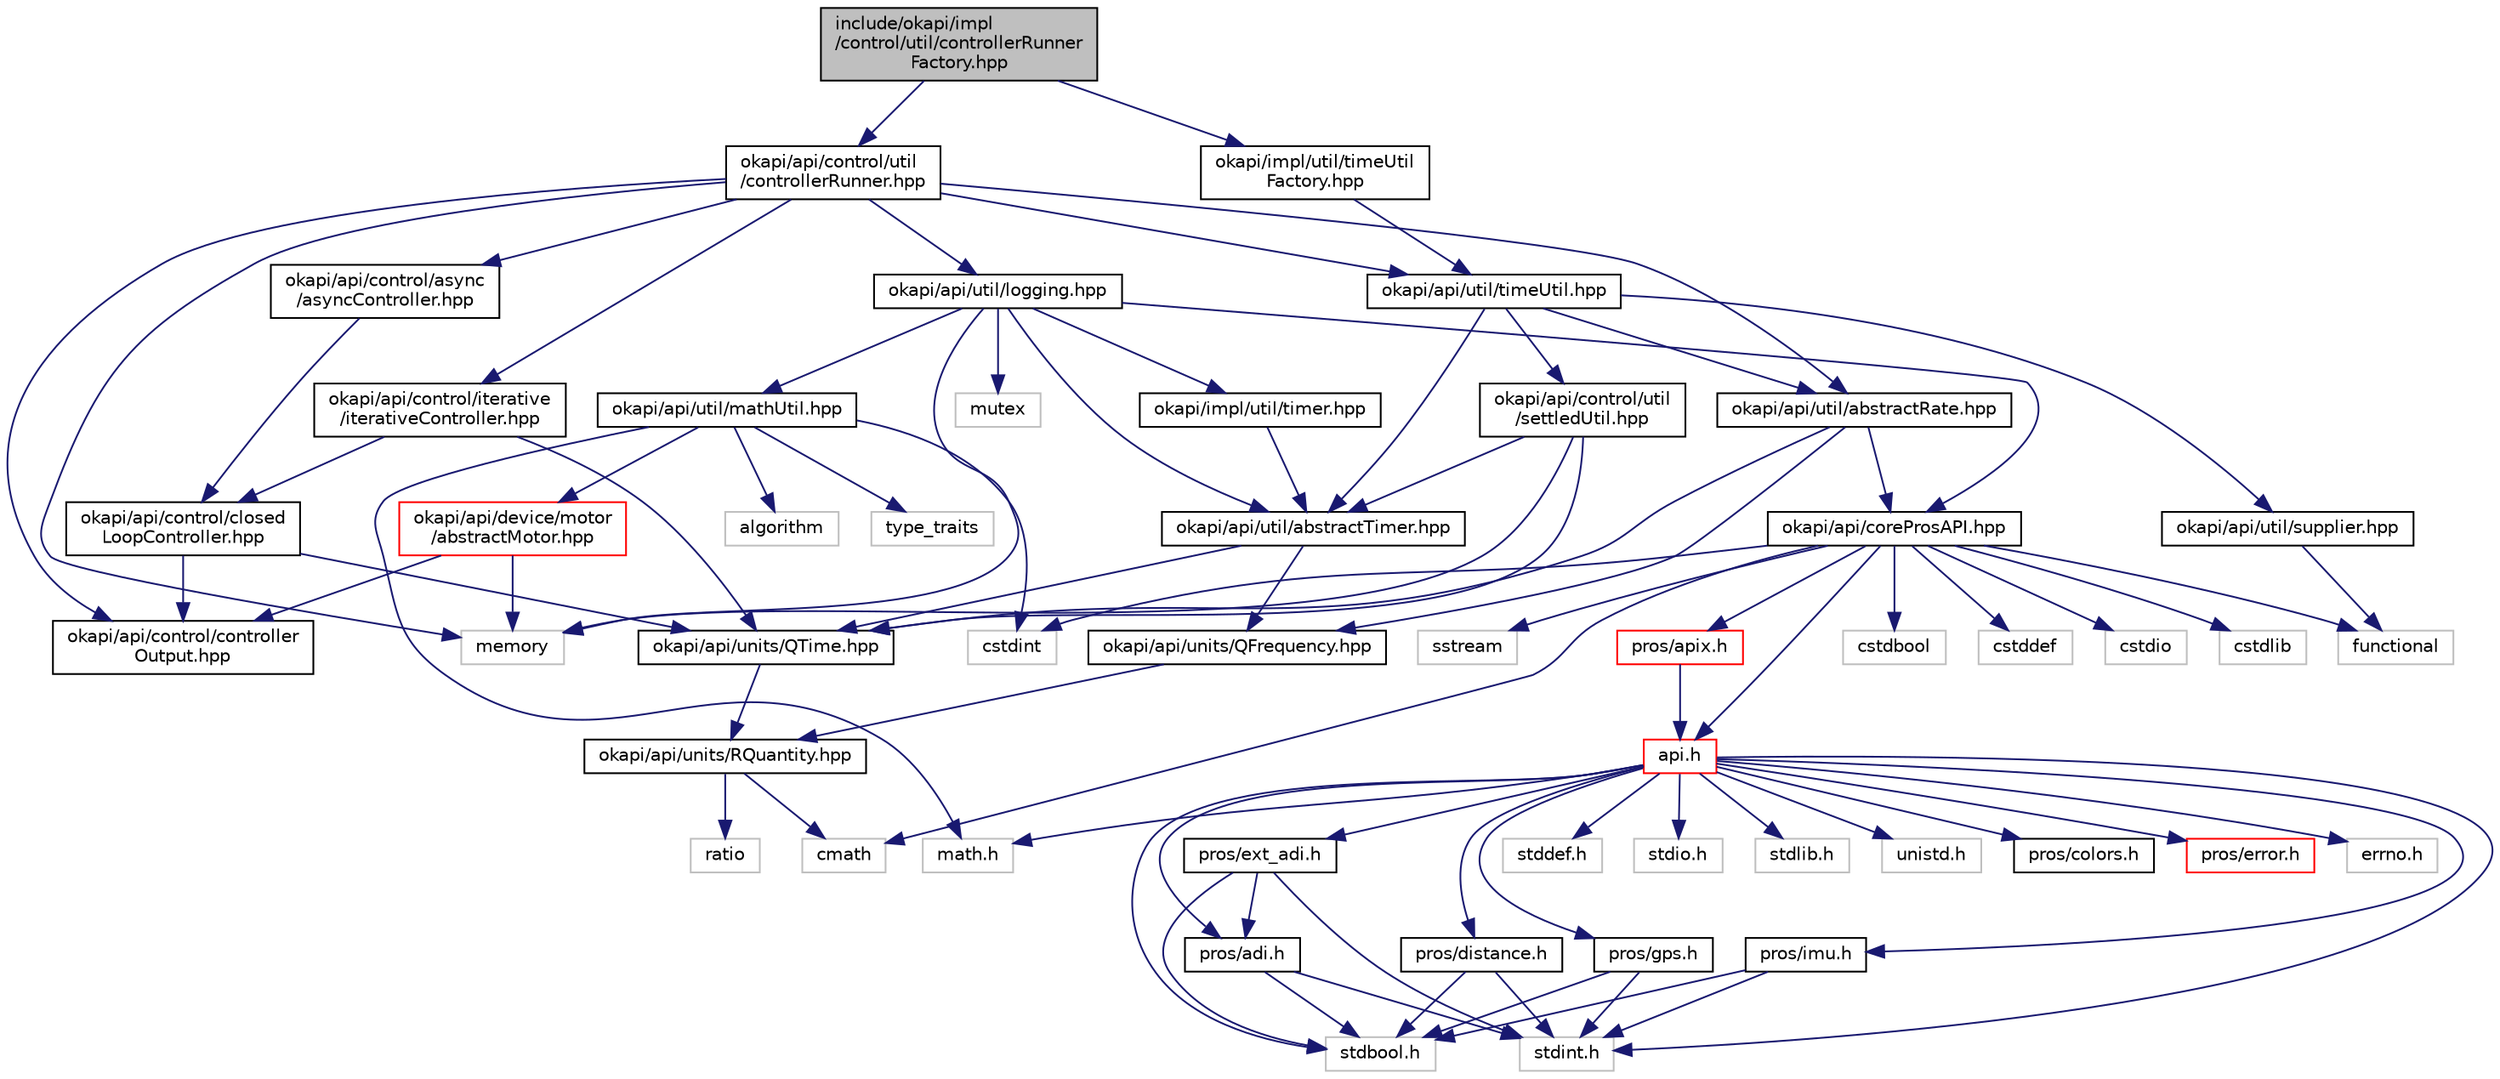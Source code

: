 digraph "include/okapi/impl/control/util/controllerRunnerFactory.hpp"
{
 // LATEX_PDF_SIZE
  edge [fontname="Helvetica",fontsize="10",labelfontname="Helvetica",labelfontsize="10"];
  node [fontname="Helvetica",fontsize="10",shape=record];
  Node1 [label="include/okapi/impl\l/control/util/controllerRunner\lFactory.hpp",height=0.2,width=0.4,color="black", fillcolor="grey75", style="filled", fontcolor="black",tooltip=" "];
  Node1 -> Node2 [color="midnightblue",fontsize="10",style="solid"];
  Node2 [label="okapi/api/control/util\l/controllerRunner.hpp",height=0.2,width=0.4,color="black", fillcolor="white", style="filled",URL="$controllerRunner_8hpp.html",tooltip=" "];
  Node2 -> Node3 [color="midnightblue",fontsize="10",style="solid"];
  Node3 [label="memory",height=0.2,width=0.4,color="grey75", fillcolor="white", style="filled",tooltip=" "];
  Node2 -> Node4 [color="midnightblue",fontsize="10",style="solid"];
  Node4 [label="okapi/api/control/async\l/asyncController.hpp",height=0.2,width=0.4,color="black", fillcolor="white", style="filled",URL="$asyncController_8hpp.html",tooltip=" "];
  Node4 -> Node5 [color="midnightblue",fontsize="10",style="solid"];
  Node5 [label="okapi/api/control/closed\lLoopController.hpp",height=0.2,width=0.4,color="black", fillcolor="white", style="filled",URL="$closedLoopController_8hpp.html",tooltip=" "];
  Node5 -> Node6 [color="midnightblue",fontsize="10",style="solid"];
  Node6 [label="okapi/api/control/controller\lOutput.hpp",height=0.2,width=0.4,color="black", fillcolor="white", style="filled",URL="$controllerOutput_8hpp.html",tooltip=" "];
  Node5 -> Node7 [color="midnightblue",fontsize="10",style="solid"];
  Node7 [label="okapi/api/units/QTime.hpp",height=0.2,width=0.4,color="black", fillcolor="white", style="filled",URL="$QTime_8hpp.html",tooltip=" "];
  Node7 -> Node8 [color="midnightblue",fontsize="10",style="solid"];
  Node8 [label="okapi/api/units/RQuantity.hpp",height=0.2,width=0.4,color="black", fillcolor="white", style="filled",URL="$RQuantity_8hpp.html",tooltip=" "];
  Node8 -> Node9 [color="midnightblue",fontsize="10",style="solid"];
  Node9 [label="cmath",height=0.2,width=0.4,color="grey75", fillcolor="white", style="filled",tooltip=" "];
  Node8 -> Node10 [color="midnightblue",fontsize="10",style="solid"];
  Node10 [label="ratio",height=0.2,width=0.4,color="grey75", fillcolor="white", style="filled",tooltip=" "];
  Node2 -> Node6 [color="midnightblue",fontsize="10",style="solid"];
  Node2 -> Node11 [color="midnightblue",fontsize="10",style="solid"];
  Node11 [label="okapi/api/control/iterative\l/iterativeController.hpp",height=0.2,width=0.4,color="black", fillcolor="white", style="filled",URL="$iterativeController_8hpp.html",tooltip=" "];
  Node11 -> Node5 [color="midnightblue",fontsize="10",style="solid"];
  Node11 -> Node7 [color="midnightblue",fontsize="10",style="solid"];
  Node2 -> Node12 [color="midnightblue",fontsize="10",style="solid"];
  Node12 [label="okapi/api/util/abstractRate.hpp",height=0.2,width=0.4,color="black", fillcolor="white", style="filled",URL="$abstractRate_8hpp.html",tooltip=" "];
  Node12 -> Node13 [color="midnightblue",fontsize="10",style="solid"];
  Node13 [label="okapi/api/coreProsAPI.hpp",height=0.2,width=0.4,color="black", fillcolor="white", style="filled",URL="$coreProsAPI_8hpp.html",tooltip=" "];
  Node13 -> Node9 [color="midnightblue",fontsize="10",style="solid"];
  Node13 -> Node14 [color="midnightblue",fontsize="10",style="solid"];
  Node14 [label="cstdbool",height=0.2,width=0.4,color="grey75", fillcolor="white", style="filled",tooltip=" "];
  Node13 -> Node15 [color="midnightblue",fontsize="10",style="solid"];
  Node15 [label="cstddef",height=0.2,width=0.4,color="grey75", fillcolor="white", style="filled",tooltip=" "];
  Node13 -> Node16 [color="midnightblue",fontsize="10",style="solid"];
  Node16 [label="cstdint",height=0.2,width=0.4,color="grey75", fillcolor="white", style="filled",tooltip=" "];
  Node13 -> Node17 [color="midnightblue",fontsize="10",style="solid"];
  Node17 [label="cstdio",height=0.2,width=0.4,color="grey75", fillcolor="white", style="filled",tooltip=" "];
  Node13 -> Node18 [color="midnightblue",fontsize="10",style="solid"];
  Node18 [label="cstdlib",height=0.2,width=0.4,color="grey75", fillcolor="white", style="filled",tooltip=" "];
  Node13 -> Node19 [color="midnightblue",fontsize="10",style="solid"];
  Node19 [label="functional",height=0.2,width=0.4,color="grey75", fillcolor="white", style="filled",tooltip=" "];
  Node13 -> Node20 [color="midnightblue",fontsize="10",style="solid"];
  Node20 [label="sstream",height=0.2,width=0.4,color="grey75", fillcolor="white", style="filled",tooltip=" "];
  Node13 -> Node21 [color="midnightblue",fontsize="10",style="solid"];
  Node21 [label="api.h",height=0.2,width=0.4,color="red", fillcolor="white", style="filled",URL="$api_8h.html",tooltip=" "];
  Node21 -> Node22 [color="midnightblue",fontsize="10",style="solid"];
  Node22 [label="errno.h",height=0.2,width=0.4,color="grey75", fillcolor="white", style="filled",tooltip=" "];
  Node21 -> Node23 [color="midnightblue",fontsize="10",style="solid"];
  Node23 [label="math.h",height=0.2,width=0.4,color="grey75", fillcolor="white", style="filled",tooltip=" "];
  Node21 -> Node24 [color="midnightblue",fontsize="10",style="solid"];
  Node24 [label="stdbool.h",height=0.2,width=0.4,color="grey75", fillcolor="white", style="filled",tooltip=" "];
  Node21 -> Node25 [color="midnightblue",fontsize="10",style="solid"];
  Node25 [label="stddef.h",height=0.2,width=0.4,color="grey75", fillcolor="white", style="filled",tooltip=" "];
  Node21 -> Node26 [color="midnightblue",fontsize="10",style="solid"];
  Node26 [label="stdint.h",height=0.2,width=0.4,color="grey75", fillcolor="white", style="filled",tooltip=" "];
  Node21 -> Node27 [color="midnightblue",fontsize="10",style="solid"];
  Node27 [label="stdio.h",height=0.2,width=0.4,color="grey75", fillcolor="white", style="filled",tooltip=" "];
  Node21 -> Node28 [color="midnightblue",fontsize="10",style="solid"];
  Node28 [label="stdlib.h",height=0.2,width=0.4,color="grey75", fillcolor="white", style="filled",tooltip=" "];
  Node21 -> Node29 [color="midnightblue",fontsize="10",style="solid"];
  Node29 [label="unistd.h",height=0.2,width=0.4,color="grey75", fillcolor="white", style="filled",tooltip=" "];
  Node21 -> Node30 [color="midnightblue",fontsize="10",style="solid"];
  Node30 [label="pros/adi.h",height=0.2,width=0.4,color="black", fillcolor="white", style="filled",URL="$adi_8h.html",tooltip=" "];
  Node30 -> Node24 [color="midnightblue",fontsize="10",style="solid"];
  Node30 -> Node26 [color="midnightblue",fontsize="10",style="solid"];
  Node21 -> Node31 [color="midnightblue",fontsize="10",style="solid"];
  Node31 [label="pros/colors.h",height=0.2,width=0.4,color="black", fillcolor="white", style="filled",URL="$colors_8h.html",tooltip=" "];
  Node21 -> Node32 [color="midnightblue",fontsize="10",style="solid"];
  Node32 [label="pros/distance.h",height=0.2,width=0.4,color="black", fillcolor="white", style="filled",URL="$distance_8h.html",tooltip=" "];
  Node32 -> Node24 [color="midnightblue",fontsize="10",style="solid"];
  Node32 -> Node26 [color="midnightblue",fontsize="10",style="solid"];
  Node21 -> Node33 [color="midnightblue",fontsize="10",style="solid"];
  Node33 [label="pros/error.h",height=0.2,width=0.4,color="red", fillcolor="white", style="filled",URL="$error_8h.html",tooltip=" "];
  Node21 -> Node35 [color="midnightblue",fontsize="10",style="solid"];
  Node35 [label="pros/ext_adi.h",height=0.2,width=0.4,color="black", fillcolor="white", style="filled",URL="$ext__adi_8h.html",tooltip=" "];
  Node35 -> Node24 [color="midnightblue",fontsize="10",style="solid"];
  Node35 -> Node26 [color="midnightblue",fontsize="10",style="solid"];
  Node35 -> Node30 [color="midnightblue",fontsize="10",style="solid"];
  Node21 -> Node36 [color="midnightblue",fontsize="10",style="solid"];
  Node36 [label="pros/gps.h",height=0.2,width=0.4,color="black", fillcolor="white", style="filled",URL="$gps_8h.html",tooltip=" "];
  Node36 -> Node24 [color="midnightblue",fontsize="10",style="solid"];
  Node36 -> Node26 [color="midnightblue",fontsize="10",style="solid"];
  Node21 -> Node37 [color="midnightblue",fontsize="10",style="solid"];
  Node37 [label="pros/imu.h",height=0.2,width=0.4,color="black", fillcolor="white", style="filled",URL="$imu_8h.html",tooltip=" "];
  Node37 -> Node24 [color="midnightblue",fontsize="10",style="solid"];
  Node37 -> Node26 [color="midnightblue",fontsize="10",style="solid"];
  Node13 -> Node113 [color="midnightblue",fontsize="10",style="solid"];
  Node113 [label="pros/apix.h",height=0.2,width=0.4,color="red", fillcolor="white", style="filled",URL="$apix_8h.html",tooltip=" "];
  Node113 -> Node21 [color="midnightblue",fontsize="10",style="solid"];
  Node12 -> Node115 [color="midnightblue",fontsize="10",style="solid"];
  Node115 [label="okapi/api/units/QFrequency.hpp",height=0.2,width=0.4,color="black", fillcolor="white", style="filled",URL="$QFrequency_8hpp.html",tooltip=" "];
  Node115 -> Node8 [color="midnightblue",fontsize="10",style="solid"];
  Node12 -> Node7 [color="midnightblue",fontsize="10",style="solid"];
  Node2 -> Node116 [color="midnightblue",fontsize="10",style="solid"];
  Node116 [label="okapi/api/util/logging.hpp",height=0.2,width=0.4,color="black", fillcolor="white", style="filled",URL="$logging_8hpp.html",tooltip=" "];
  Node116 -> Node3 [color="midnightblue",fontsize="10",style="solid"];
  Node116 -> Node117 [color="midnightblue",fontsize="10",style="solid"];
  Node117 [label="mutex",height=0.2,width=0.4,color="grey75", fillcolor="white", style="filled",tooltip=" "];
  Node116 -> Node13 [color="midnightblue",fontsize="10",style="solid"];
  Node116 -> Node118 [color="midnightblue",fontsize="10",style="solid"];
  Node118 [label="okapi/api/util/abstractTimer.hpp",height=0.2,width=0.4,color="black", fillcolor="white", style="filled",URL="$abstractTimer_8hpp.html",tooltip=" "];
  Node118 -> Node115 [color="midnightblue",fontsize="10",style="solid"];
  Node118 -> Node7 [color="midnightblue",fontsize="10",style="solid"];
  Node116 -> Node119 [color="midnightblue",fontsize="10",style="solid"];
  Node119 [label="okapi/api/util/mathUtil.hpp",height=0.2,width=0.4,color="black", fillcolor="white", style="filled",URL="$mathUtil_8hpp.html",tooltip=" "];
  Node119 -> Node23 [color="midnightblue",fontsize="10",style="solid"];
  Node119 -> Node120 [color="midnightblue",fontsize="10",style="solid"];
  Node120 [label="algorithm",height=0.2,width=0.4,color="grey75", fillcolor="white", style="filled",tooltip=" "];
  Node119 -> Node16 [color="midnightblue",fontsize="10",style="solid"];
  Node119 -> Node121 [color="midnightblue",fontsize="10",style="solid"];
  Node121 [label="type_traits",height=0.2,width=0.4,color="grey75", fillcolor="white", style="filled",tooltip=" "];
  Node119 -> Node122 [color="midnightblue",fontsize="10",style="solid"];
  Node122 [label="okapi/api/device/motor\l/abstractMotor.hpp",height=0.2,width=0.4,color="red", fillcolor="white", style="filled",URL="$abstractMotor_8hpp.html",tooltip=" "];
  Node122 -> Node3 [color="midnightblue",fontsize="10",style="solid"];
  Node122 -> Node6 [color="midnightblue",fontsize="10",style="solid"];
  Node116 -> Node126 [color="midnightblue",fontsize="10",style="solid"];
  Node126 [label="okapi/impl/util/timer.hpp",height=0.2,width=0.4,color="black", fillcolor="white", style="filled",URL="$okapi_2impl_2util_2timer_8hpp.html",tooltip=" "];
  Node126 -> Node118 [color="midnightblue",fontsize="10",style="solid"];
  Node2 -> Node127 [color="midnightblue",fontsize="10",style="solid"];
  Node127 [label="okapi/api/util/timeUtil.hpp",height=0.2,width=0.4,color="black", fillcolor="white", style="filled",URL="$timeUtil_8hpp.html",tooltip=" "];
  Node127 -> Node128 [color="midnightblue",fontsize="10",style="solid"];
  Node128 [label="okapi/api/control/util\l/settledUtil.hpp",height=0.2,width=0.4,color="black", fillcolor="white", style="filled",URL="$settledUtil_8hpp.html",tooltip=" "];
  Node128 -> Node3 [color="midnightblue",fontsize="10",style="solid"];
  Node128 -> Node7 [color="midnightblue",fontsize="10",style="solid"];
  Node128 -> Node118 [color="midnightblue",fontsize="10",style="solid"];
  Node127 -> Node12 [color="midnightblue",fontsize="10",style="solid"];
  Node127 -> Node118 [color="midnightblue",fontsize="10",style="solid"];
  Node127 -> Node129 [color="midnightblue",fontsize="10",style="solid"];
  Node129 [label="okapi/api/util/supplier.hpp",height=0.2,width=0.4,color="black", fillcolor="white", style="filled",URL="$supplier_8hpp.html",tooltip=" "];
  Node129 -> Node19 [color="midnightblue",fontsize="10",style="solid"];
  Node1 -> Node130 [color="midnightblue",fontsize="10",style="solid"];
  Node130 [label="okapi/impl/util/timeUtil\lFactory.hpp",height=0.2,width=0.4,color="black", fillcolor="white", style="filled",URL="$timeUtilFactory_8hpp.html",tooltip=" "];
  Node130 -> Node127 [color="midnightblue",fontsize="10",style="solid"];
}
